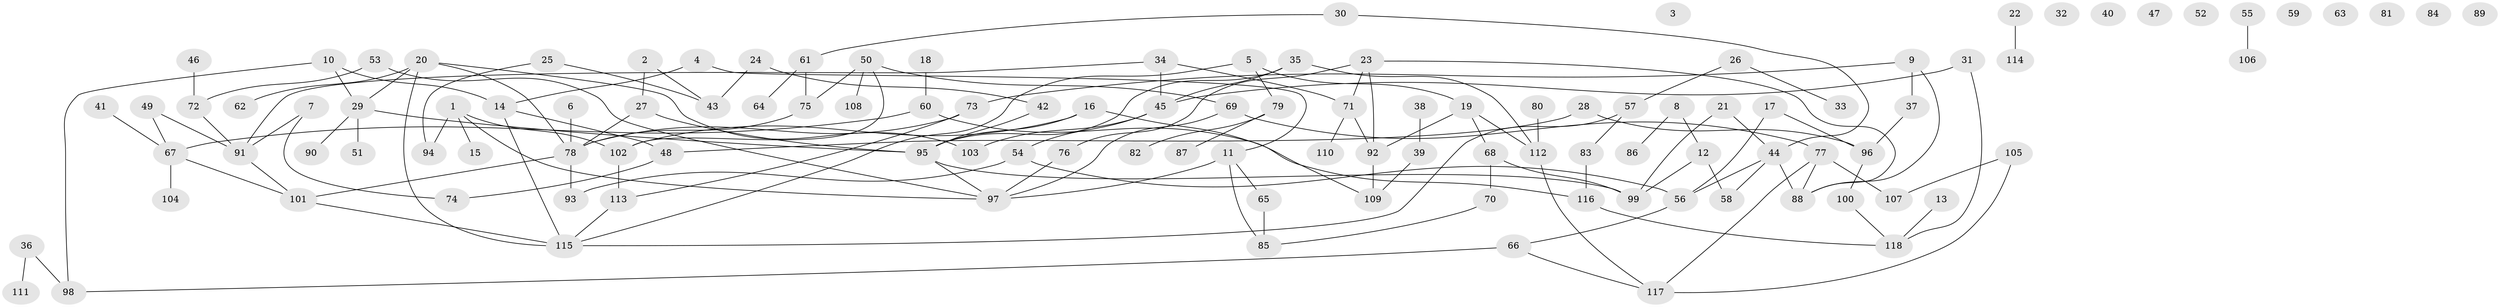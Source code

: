 // Generated by graph-tools (version 1.1) at 2025/49/03/09/25 03:49:05]
// undirected, 118 vertices, 145 edges
graph export_dot {
graph [start="1"]
  node [color=gray90,style=filled];
  1;
  2;
  3;
  4;
  5;
  6;
  7;
  8;
  9;
  10;
  11;
  12;
  13;
  14;
  15;
  16;
  17;
  18;
  19;
  20;
  21;
  22;
  23;
  24;
  25;
  26;
  27;
  28;
  29;
  30;
  31;
  32;
  33;
  34;
  35;
  36;
  37;
  38;
  39;
  40;
  41;
  42;
  43;
  44;
  45;
  46;
  47;
  48;
  49;
  50;
  51;
  52;
  53;
  54;
  55;
  56;
  57;
  58;
  59;
  60;
  61;
  62;
  63;
  64;
  65;
  66;
  67;
  68;
  69;
  70;
  71;
  72;
  73;
  74;
  75;
  76;
  77;
  78;
  79;
  80;
  81;
  82;
  83;
  84;
  85;
  86;
  87;
  88;
  89;
  90;
  91;
  92;
  93;
  94;
  95;
  96;
  97;
  98;
  99;
  100;
  101;
  102;
  103;
  104;
  105;
  106;
  107;
  108;
  109;
  110;
  111;
  112;
  113;
  114;
  115;
  116;
  117;
  118;
  1 -- 15;
  1 -- 94;
  1 -- 97;
  1 -- 102;
  2 -- 27;
  2 -- 43;
  4 -- 11;
  4 -- 14;
  5 -- 19;
  5 -- 79;
  5 -- 115;
  6 -- 78;
  7 -- 74;
  7 -- 91;
  8 -- 12;
  8 -- 86;
  9 -- 37;
  9 -- 73;
  9 -- 88;
  10 -- 14;
  10 -- 29;
  10 -- 98;
  11 -- 65;
  11 -- 85;
  11 -- 97;
  12 -- 58;
  12 -- 99;
  13 -- 118;
  14 -- 48;
  14 -- 115;
  16 -- 95;
  16 -- 102;
  16 -- 109;
  17 -- 56;
  17 -- 96;
  18 -- 60;
  19 -- 68;
  19 -- 92;
  19 -- 112;
  20 -- 29;
  20 -- 62;
  20 -- 78;
  20 -- 103;
  20 -- 115;
  21 -- 44;
  21 -- 99;
  22 -- 114;
  23 -- 71;
  23 -- 76;
  23 -- 88;
  23 -- 92;
  24 -- 42;
  24 -- 43;
  25 -- 43;
  25 -- 94;
  26 -- 33;
  26 -- 57;
  27 -- 78;
  27 -- 95;
  28 -- 48;
  28 -- 96;
  29 -- 51;
  29 -- 90;
  29 -- 95;
  30 -- 44;
  30 -- 61;
  31 -- 45;
  31 -- 118;
  34 -- 45;
  34 -- 71;
  34 -- 91;
  35 -- 45;
  35 -- 95;
  35 -- 112;
  36 -- 98;
  36 -- 111;
  37 -- 96;
  38 -- 39;
  39 -- 109;
  41 -- 67;
  42 -- 95;
  44 -- 56;
  44 -- 58;
  44 -- 88;
  45 -- 54;
  45 -- 103;
  46 -- 72;
  48 -- 74;
  49 -- 67;
  49 -- 91;
  50 -- 69;
  50 -- 75;
  50 -- 102;
  50 -- 108;
  53 -- 72;
  53 -- 97;
  54 -- 56;
  54 -- 93;
  55 -- 106;
  56 -- 66;
  57 -- 83;
  57 -- 115;
  60 -- 67;
  60 -- 116;
  61 -- 64;
  61 -- 75;
  65 -- 85;
  66 -- 98;
  66 -- 117;
  67 -- 101;
  67 -- 104;
  68 -- 70;
  68 -- 99;
  69 -- 77;
  69 -- 97;
  70 -- 85;
  71 -- 92;
  71 -- 110;
  72 -- 91;
  73 -- 78;
  73 -- 113;
  75 -- 78;
  76 -- 97;
  77 -- 88;
  77 -- 107;
  77 -- 117;
  78 -- 93;
  78 -- 101;
  79 -- 82;
  79 -- 87;
  80 -- 112;
  83 -- 116;
  91 -- 101;
  92 -- 109;
  95 -- 97;
  95 -- 99;
  96 -- 100;
  100 -- 118;
  101 -- 115;
  102 -- 113;
  105 -- 107;
  105 -- 117;
  112 -- 117;
  113 -- 115;
  116 -- 118;
}
